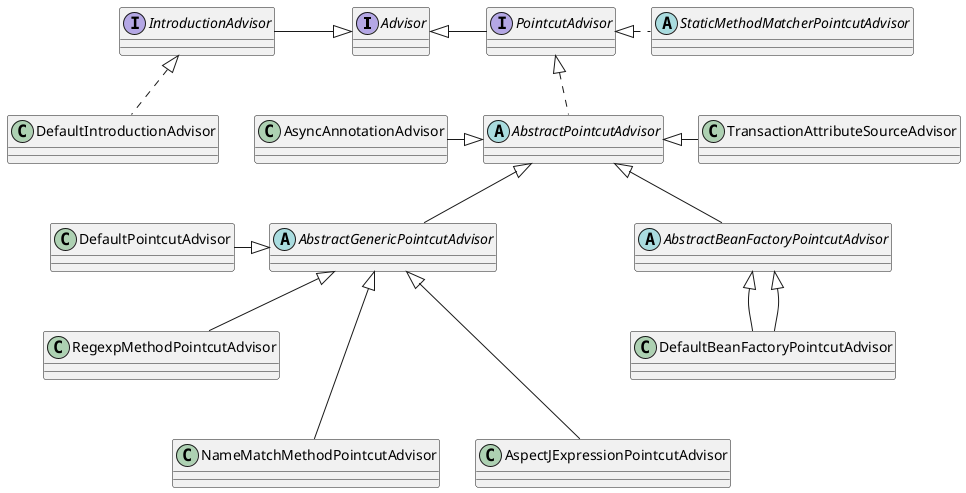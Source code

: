 @startuml

interface Advisor
interface IntroductionAdvisor
interface PointcutAdvisor
abstract StaticMethodMatcherPointcutAdvisor
abstract AbstractPointcutAdvisor
abstract AbstractGenericPointcutAdvisor
abstract AbstractBeanFactoryPointcutAdvisor

Advisor <|-right- PointcutAdvisor
Advisor <|-left- IntroductionAdvisor
PointcutAdvisor <|.right. StaticMethodMatcherPointcutAdvisor
IntroductionAdvisor <|.. DefaultIntroductionAdvisor

PointcutAdvisor <|.. AbstractPointcutAdvisor
AbstractPointcutAdvisor <|-left- AsyncAnnotationAdvisor
AbstractPointcutAdvisor <|-right- TransactionAttributeSourceAdvisor
AbstractPointcutAdvisor <|-- AbstractBeanFactoryPointcutAdvisor
AbstractPointcutAdvisor <|-- AbstractGenericPointcutAdvisor
AbstractBeanFactoryPointcutAdvisor <|-- DefaultBeanFactoryPointcutAdvisor
AbstractBeanFactoryPointcutAdvisor <|-- DefaultBeanFactoryPointcutAdvisor
AbstractGenericPointcutAdvisor <|-- RegexpMethodPointcutAdvisor
AbstractGenericPointcutAdvisor <|--- NameMatchMethodPointcutAdvisor
AbstractGenericPointcutAdvisor <|--- AspectJExpressionPointcutAdvisor
AbstractGenericPointcutAdvisor <|-left- DefaultPointcutAdvisor

@enduml